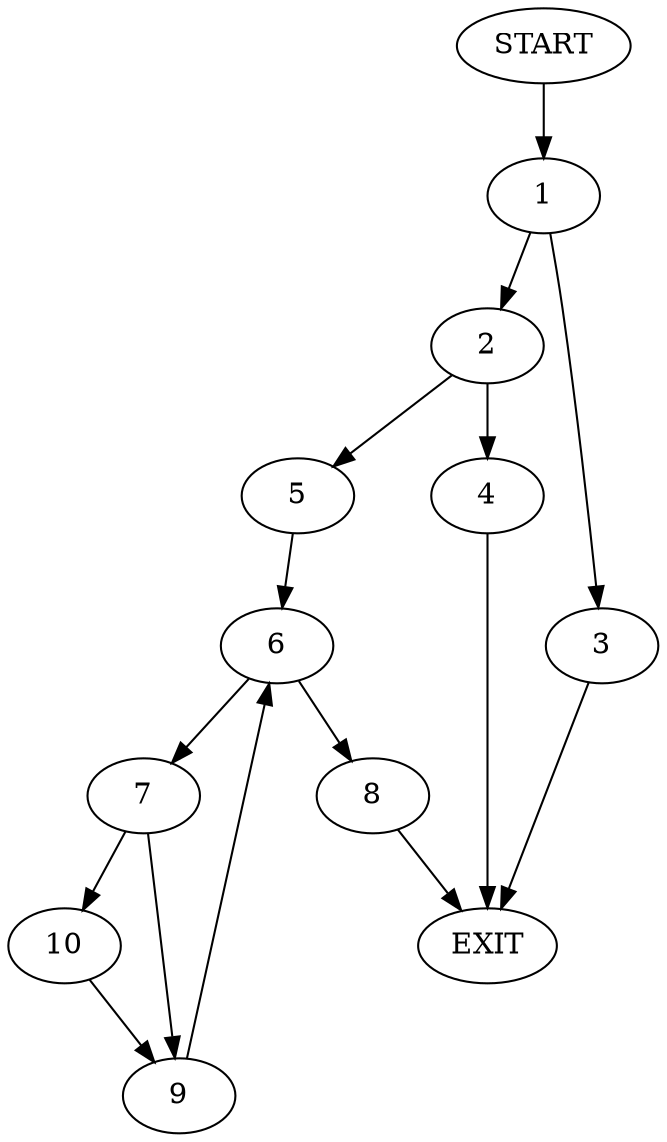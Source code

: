 digraph {
0 [label="START"]
11 [label="EXIT"]
0 -> 1
1 -> 2
1 -> 3
2 -> 4
2 -> 5
3 -> 11
4 -> 11
5 -> 6
6 -> 7
6 -> 8
8 -> 11
7 -> 9
7 -> 10
9 -> 6
10 -> 9
}
